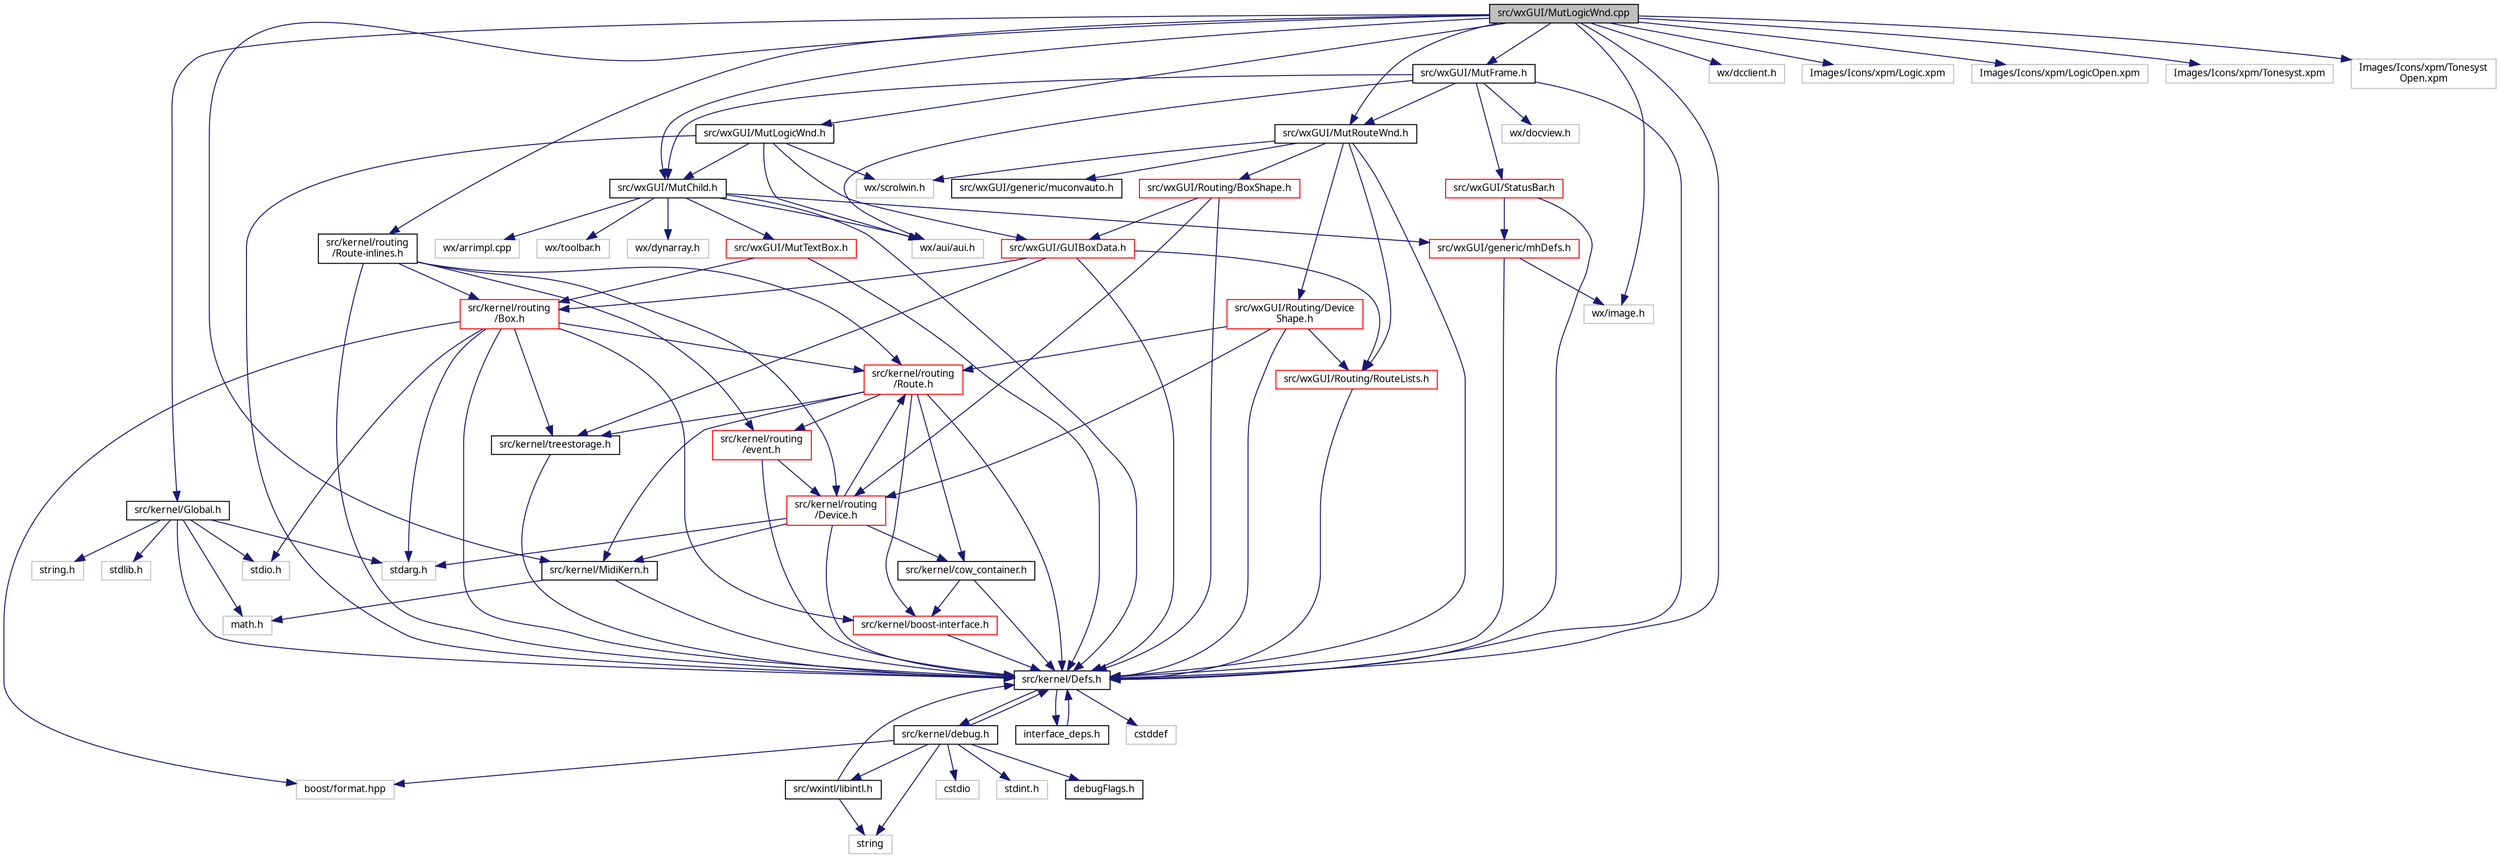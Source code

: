 digraph "src/wxGUI/MutLogicWnd.cpp"
{
  edge [fontname="Sans",fontsize="10",labelfontname="Sans",labelfontsize="10"];
  node [fontname="Sans",fontsize="10",shape=record];
  Node0 [label="src/wxGUI/MutLogicWnd.cpp",height=0.2,width=0.4,color="black", fillcolor="grey75", style="filled", fontcolor="black"];
  Node0 -> Node1 [color="midnightblue",fontsize="10",style="solid",fontname="Sans"];
  Node1 [label="src/kernel/Defs.h",height=0.2,width=0.4,color="black", fillcolor="white", style="filled",URL="$d1/d73/Defs_8h.html",tooltip="Common definitions. "];
  Node1 -> Node2 [color="midnightblue",fontsize="10",style="solid",fontname="Sans"];
  Node2 [label="interface_deps.h",height=0.2,width=0.4,color="black", fillcolor="white", style="filled",URL="$de/ddd/interface__deps_8h.html"];
  Node2 -> Node1 [color="midnightblue",fontsize="10",style="solid",fontname="Sans"];
  Node1 -> Node3 [color="midnightblue",fontsize="10",style="solid",fontname="Sans"];
  Node3 [label="cstddef",height=0.2,width=0.4,color="grey75", fillcolor="white", style="filled"];
  Node1 -> Node4 [color="midnightblue",fontsize="10",style="solid",fontname="Sans"];
  Node4 [label="src/kernel/debug.h",height=0.2,width=0.4,color="black", fillcolor="white", style="filled",URL="$db/d16/debug_8h.html"];
  Node4 -> Node1 [color="midnightblue",fontsize="10",style="solid",fontname="Sans"];
  Node4 -> Node5 [color="midnightblue",fontsize="10",style="solid",fontname="Sans"];
  Node5 [label="src/wxintl/libintl.h",height=0.2,width=0.4,color="black", fillcolor="white", style="filled",URL="$d4/d64/libintl_8h.html"];
  Node5 -> Node1 [color="midnightblue",fontsize="10",style="solid",fontname="Sans"];
  Node5 -> Node6 [color="midnightblue",fontsize="10",style="solid",fontname="Sans"];
  Node6 [label="string",height=0.2,width=0.4,color="grey75", fillcolor="white", style="filled"];
  Node4 -> Node6 [color="midnightblue",fontsize="10",style="solid",fontname="Sans"];
  Node4 -> Node7 [color="midnightblue",fontsize="10",style="solid",fontname="Sans"];
  Node7 [label="cstdio",height=0.2,width=0.4,color="grey75", fillcolor="white", style="filled"];
  Node4 -> Node8 [color="midnightblue",fontsize="10",style="solid",fontname="Sans"];
  Node8 [label="boost/format.hpp",height=0.2,width=0.4,color="grey75", fillcolor="white", style="filled"];
  Node4 -> Node9 [color="midnightblue",fontsize="10",style="solid",fontname="Sans"];
  Node9 [label="stdint.h",height=0.2,width=0.4,color="grey75", fillcolor="white", style="filled"];
  Node4 -> Node10 [color="midnightblue",fontsize="10",style="solid",fontname="Sans"];
  Node10 [label="debugFlags.h",height=0.2,width=0.4,color="black", fillcolor="white", style="filled",URL="$d4/dab/debugFlags_8h.html",tooltip="Debug flags for mutabor debug mode. "];
  Node0 -> Node11 [color="midnightblue",fontsize="10",style="solid",fontname="Sans"];
  Node11 [label="src/kernel/Global.h",height=0.2,width=0.4,color="black", fillcolor="white", style="filled",URL="$dd/d40/Global_8h.html",tooltip="Global definitions (formerly in mutabor DLL) "];
  Node11 -> Node1 [color="midnightblue",fontsize="10",style="solid",fontname="Sans"];
  Node11 -> Node12 [color="midnightblue",fontsize="10",style="solid",fontname="Sans"];
  Node12 [label="stdio.h",height=0.2,width=0.4,color="grey75", fillcolor="white", style="filled"];
  Node11 -> Node13 [color="midnightblue",fontsize="10",style="solid",fontname="Sans"];
  Node13 [label="stdlib.h",height=0.2,width=0.4,color="grey75", fillcolor="white", style="filled"];
  Node11 -> Node14 [color="midnightblue",fontsize="10",style="solid",fontname="Sans"];
  Node14 [label="stdarg.h",height=0.2,width=0.4,color="grey75", fillcolor="white", style="filled"];
  Node11 -> Node15 [color="midnightblue",fontsize="10",style="solid",fontname="Sans"];
  Node15 [label="string.h",height=0.2,width=0.4,color="grey75", fillcolor="white", style="filled"];
  Node11 -> Node16 [color="midnightblue",fontsize="10",style="solid",fontname="Sans"];
  Node16 [label="math.h",height=0.2,width=0.4,color="grey75", fillcolor="white", style="filled"];
  Node0 -> Node17 [color="midnightblue",fontsize="10",style="solid",fontname="Sans"];
  Node17 [label="src/kernel/MidiKern.h",height=0.2,width=0.4,color="black", fillcolor="white", style="filled",URL="$da/dfd/MidiKern_8h.html"];
  Node17 -> Node1 [color="midnightblue",fontsize="10",style="solid",fontname="Sans"];
  Node17 -> Node16 [color="midnightblue",fontsize="10",style="solid",fontname="Sans"];
  Node0 -> Node18 [color="midnightblue",fontsize="10",style="solid",fontname="Sans"];
  Node18 [label="src/kernel/routing\l/Route-inlines.h",height=0.2,width=0.4,color="black", fillcolor="white", style="filled",URL="$d2/d2c/Route-inlines_8h.html"];
  Node18 -> Node1 [color="midnightblue",fontsize="10",style="solid",fontname="Sans"];
  Node18 -> Node19 [color="midnightblue",fontsize="10",style="solid",fontname="Sans"];
  Node19 [label="src/kernel/routing\l/Route.h",height=0.2,width=0.4,color="red", fillcolor="white", style="filled",URL="$d1/d65/Route_8h.html",tooltip="Routing. "];
  Node19 -> Node1 [color="midnightblue",fontsize="10",style="solid",fontname="Sans"];
  Node19 -> Node20 [color="midnightblue",fontsize="10",style="solid",fontname="Sans"];
  Node20 [label="src/kernel/cow_container.h",height=0.2,width=0.4,color="black", fillcolor="white", style="filled",URL="$da/d28/cow__container_8h.html",tooltip="Copy on write container. "];
  Node20 -> Node1 [color="midnightblue",fontsize="10",style="solid",fontname="Sans"];
  Node20 -> Node21 [color="midnightblue",fontsize="10",style="solid",fontname="Sans"];
  Node21 [label="src/kernel/boost-interface.h",height=0.2,width=0.4,color="red", fillcolor="white", style="filled",URL="$d1/da4/boost-interface_8h.html",tooltip="Interface to the boost library. "];
  Node21 -> Node1 [color="midnightblue",fontsize="10",style="solid",fontname="Sans"];
  Node19 -> Node17 [color="midnightblue",fontsize="10",style="solid",fontname="Sans"];
  Node19 -> Node24 [color="midnightblue",fontsize="10",style="solid",fontname="Sans"];
  Node24 [label="src/kernel/treestorage.h",height=0.2,width=0.4,color="black", fillcolor="white", style="filled",URL="$db/dbe/treestorage_8h.html",tooltip="abstract class for tree like storage "];
  Node24 -> Node1 [color="midnightblue",fontsize="10",style="solid",fontname="Sans"];
  Node19 -> Node21 [color="midnightblue",fontsize="10",style="solid",fontname="Sans"];
  Node19 -> Node29 [color="midnightblue",fontsize="10",style="solid",fontname="Sans"];
  Node29 [label="src/kernel/routing\l/event.h",height=0.2,width=0.4,color="red", fillcolor="white", style="filled",URL="$dd/d20/event_8h.html"];
  Node29 -> Node1 [color="midnightblue",fontsize="10",style="solid",fontname="Sans"];
  Node29 -> Node30 [color="midnightblue",fontsize="10",style="solid",fontname="Sans"];
  Node30 [label="src/kernel/routing\l/Device.h",height=0.2,width=0.4,color="red", fillcolor="white", style="filled",URL="$de/d05/Device_8h.html",tooltip="Routing. "];
  Node30 -> Node1 [color="midnightblue",fontsize="10",style="solid",fontname="Sans"];
  Node30 -> Node20 [color="midnightblue",fontsize="10",style="solid",fontname="Sans"];
  Node30 -> Node19 [color="midnightblue",fontsize="10",style="solid",fontname="Sans"];
  Node30 -> Node17 [color="midnightblue",fontsize="10",style="solid",fontname="Sans"];
  Node30 -> Node14 [color="midnightblue",fontsize="10",style="solid",fontname="Sans"];
  Node18 -> Node30 [color="midnightblue",fontsize="10",style="solid",fontname="Sans"];
  Node18 -> Node44 [color="midnightblue",fontsize="10",style="solid",fontname="Sans"];
  Node44 [label="src/kernel/routing\l/Box.h",height=0.2,width=0.4,color="red", fillcolor="white", style="filled",URL="$de/d0f/Box_8h.html",tooltip="Mutabor Box for C++. "];
  Node44 -> Node1 [color="midnightblue",fontsize="10",style="solid",fontname="Sans"];
  Node44 -> Node24 [color="midnightblue",fontsize="10",style="solid",fontname="Sans"];
  Node44 -> Node21 [color="midnightblue",fontsize="10",style="solid",fontname="Sans"];
  Node44 -> Node19 [color="midnightblue",fontsize="10",style="solid",fontname="Sans"];
  Node44 -> Node14 [color="midnightblue",fontsize="10",style="solid",fontname="Sans"];
  Node44 -> Node12 [color="midnightblue",fontsize="10",style="solid",fontname="Sans"];
  Node44 -> Node8 [color="midnightblue",fontsize="10",style="solid",fontname="Sans"];
  Node18 -> Node29 [color="midnightblue",fontsize="10",style="solid",fontname="Sans"];
  Node0 -> Node50 [color="midnightblue",fontsize="10",style="solid",fontname="Sans"];
  Node50 [label="src/wxGUI/MutLogicWnd.h",height=0.2,width=0.4,color="black", fillcolor="white", style="filled",URL="$d6/d81/MutLogicWnd_8h.html"];
  Node50 -> Node1 [color="midnightblue",fontsize="10",style="solid",fontname="Sans"];
  Node50 -> Node51 [color="midnightblue",fontsize="10",style="solid",fontname="Sans"];
  Node51 [label="src/wxGUI/MutChild.h",height=0.2,width=0.4,color="black", fillcolor="white", style="filled",URL="$d2/df9/MutChild_8h.html",tooltip="Mutabor Mutabor Child Frame management. "];
  Node51 -> Node1 [color="midnightblue",fontsize="10",style="solid",fontname="Sans"];
  Node51 -> Node52 [color="midnightblue",fontsize="10",style="solid",fontname="Sans"];
  Node52 [label="src/wxGUI/generic/mhDefs.h",height=0.2,width=0.4,color="red", fillcolor="white", style="filled",URL="$d0/d68/mhDefs_8h.html"];
  Node52 -> Node1 [color="midnightblue",fontsize="10",style="solid",fontname="Sans"];
  Node52 -> Node56 [color="midnightblue",fontsize="10",style="solid",fontname="Sans"];
  Node56 [label="wx/image.h",height=0.2,width=0.4,color="grey75", fillcolor="white", style="filled"];
  Node51 -> Node66 [color="midnightblue",fontsize="10",style="solid",fontname="Sans"];
  Node66 [label="src/wxGUI/MutTextBox.h",height=0.2,width=0.4,color="red", fillcolor="white", style="filled",URL="$de/d3b/MutTextBox_8h.html",tooltip="Textbox for Lists. "];
  Node66 -> Node1 [color="midnightblue",fontsize="10",style="solid",fontname="Sans"];
  Node66 -> Node44 [color="midnightblue",fontsize="10",style="solid",fontname="Sans"];
  Node51 -> Node68 [color="midnightblue",fontsize="10",style="solid",fontname="Sans"];
  Node68 [label="wx/toolbar.h",height=0.2,width=0.4,color="grey75", fillcolor="white", style="filled"];
  Node51 -> Node69 [color="midnightblue",fontsize="10",style="solid",fontname="Sans"];
  Node69 [label="wx/dynarray.h",height=0.2,width=0.4,color="grey75", fillcolor="white", style="filled"];
  Node51 -> Node70 [color="midnightblue",fontsize="10",style="solid",fontname="Sans"];
  Node70 [label="wx/arrimpl.cpp",height=0.2,width=0.4,color="grey75", fillcolor="white", style="filled"];
  Node51 -> Node71 [color="midnightblue",fontsize="10",style="solid",fontname="Sans"];
  Node71 [label="wx/aui/aui.h",height=0.2,width=0.4,color="grey75", fillcolor="white", style="filled"];
  Node50 -> Node72 [color="midnightblue",fontsize="10",style="solid",fontname="Sans"];
  Node72 [label="src/wxGUI/GUIBoxData.h",height=0.2,width=0.4,color="red", fillcolor="white", style="filled",URL="$d5/df7/GUIBoxData_8h.html"];
  Node72 -> Node1 [color="midnightblue",fontsize="10",style="solid",fontname="Sans"];
  Node72 -> Node24 [color="midnightblue",fontsize="10",style="solid",fontname="Sans"];
  Node72 -> Node44 [color="midnightblue",fontsize="10",style="solid",fontname="Sans"];
  Node72 -> Node73 [color="midnightblue",fontsize="10",style="solid",fontname="Sans"];
  Node73 [label="src/wxGUI/Routing/RouteLists.h",height=0.2,width=0.4,color="red", fillcolor="white", style="filled",URL="$d4/d70/RouteLists_8h.html"];
  Node73 -> Node1 [color="midnightblue",fontsize="10",style="solid",fontname="Sans"];
  Node50 -> Node83 [color="midnightblue",fontsize="10",style="solid",fontname="Sans"];
  Node83 [label="wx/scrolwin.h",height=0.2,width=0.4,color="grey75", fillcolor="white", style="filled"];
  Node50 -> Node71 [color="midnightblue",fontsize="10",style="solid",fontname="Sans"];
  Node0 -> Node51 [color="midnightblue",fontsize="10",style="solid",fontname="Sans"];
  Node0 -> Node84 [color="midnightblue",fontsize="10",style="solid",fontname="Sans"];
  Node84 [label="src/wxGUI/MutFrame.h",height=0.2,width=0.4,color="black", fillcolor="white", style="filled",URL="$dd/db5/MutFrame_8h.html"];
  Node84 -> Node1 [color="midnightblue",fontsize="10",style="solid",fontname="Sans"];
  Node84 -> Node51 [color="midnightblue",fontsize="10",style="solid",fontname="Sans"];
  Node84 -> Node85 [color="midnightblue",fontsize="10",style="solid",fontname="Sans"];
  Node85 [label="src/wxGUI/MutRouteWnd.h",height=0.2,width=0.4,color="black", fillcolor="white", style="filled",URL="$d3/dd7/MutRouteWnd_8h.html"];
  Node85 -> Node1 [color="midnightblue",fontsize="10",style="solid",fontname="Sans"];
  Node85 -> Node73 [color="midnightblue",fontsize="10",style="solid",fontname="Sans"];
  Node85 -> Node77 [color="midnightblue",fontsize="10",style="solid",fontname="Sans"];
  Node77 [label="src/wxGUI/generic/muconvauto.h",height=0.2,width=0.4,color="black", fillcolor="white", style="filled",URL="$d1/dcd/muconvauto_8h.html",tooltip="Automatic Character set detection and conversion. "];
  Node85 -> Node86 [color="midnightblue",fontsize="10",style="solid",fontname="Sans"];
  Node86 [label="src/wxGUI/Routing/Device\lShape.h",height=0.2,width=0.4,color="red", fillcolor="white", style="filled",URL="$d9/d4d/DeviceShape_8h.html",tooltip="Device shape base class for route window. "];
  Node86 -> Node1 [color="midnightblue",fontsize="10",style="solid",fontname="Sans"];
  Node86 -> Node19 [color="midnightblue",fontsize="10",style="solid",fontname="Sans"];
  Node86 -> Node30 [color="midnightblue",fontsize="10",style="solid",fontname="Sans"];
  Node86 -> Node73 [color="midnightblue",fontsize="10",style="solid",fontname="Sans"];
  Node85 -> Node114 [color="midnightblue",fontsize="10",style="solid",fontname="Sans"];
  Node114 [label="src/wxGUI/Routing/BoxShape.h",height=0.2,width=0.4,color="red", fillcolor="white", style="filled",URL="$d9/d49/BoxShape_8h.html",tooltip="Box shape for route window. "];
  Node114 -> Node1 [color="midnightblue",fontsize="10",style="solid",fontname="Sans"];
  Node114 -> Node72 [color="midnightblue",fontsize="10",style="solid",fontname="Sans"];
  Node114 -> Node30 [color="midnightblue",fontsize="10",style="solid",fontname="Sans"];
  Node85 -> Node83 [color="midnightblue",fontsize="10",style="solid",fontname="Sans"];
  Node84 -> Node119 [color="midnightblue",fontsize="10",style="solid",fontname="Sans"];
  Node119 [label="src/wxGUI/StatusBar.h",height=0.2,width=0.4,color="red", fillcolor="white", style="filled",URL="$d9/d6e/StatusBar_8h.html"];
  Node119 -> Node1 [color="midnightblue",fontsize="10",style="solid",fontname="Sans"];
  Node119 -> Node52 [color="midnightblue",fontsize="10",style="solid",fontname="Sans"];
  Node84 -> Node71 [color="midnightblue",fontsize="10",style="solid",fontname="Sans"];
  Node84 -> Node79 [color="midnightblue",fontsize="10",style="solid",fontname="Sans"];
  Node79 [label="wx/docview.h",height=0.2,width=0.4,color="grey75", fillcolor="white", style="filled"];
  Node0 -> Node85 [color="midnightblue",fontsize="10",style="solid",fontname="Sans"];
  Node0 -> Node125 [color="midnightblue",fontsize="10",style="solid",fontname="Sans"];
  Node125 [label="wx/dcclient.h",height=0.2,width=0.4,color="grey75", fillcolor="white", style="filled"];
  Node0 -> Node56 [color="midnightblue",fontsize="10",style="solid",fontname="Sans"];
  Node0 -> Node126 [color="midnightblue",fontsize="10",style="solid",fontname="Sans"];
  Node126 [label="Images/Icons/xpm/Logic.xpm",height=0.2,width=0.4,color="grey75", fillcolor="white", style="filled"];
  Node0 -> Node127 [color="midnightblue",fontsize="10",style="solid",fontname="Sans"];
  Node127 [label="Images/Icons/xpm/LogicOpen.xpm",height=0.2,width=0.4,color="grey75", fillcolor="white", style="filled"];
  Node0 -> Node128 [color="midnightblue",fontsize="10",style="solid",fontname="Sans"];
  Node128 [label="Images/Icons/xpm/Tonesyst.xpm",height=0.2,width=0.4,color="grey75", fillcolor="white", style="filled"];
  Node0 -> Node129 [color="midnightblue",fontsize="10",style="solid",fontname="Sans"];
  Node129 [label="Images/Icons/xpm/Tonesyst\lOpen.xpm",height=0.2,width=0.4,color="grey75", fillcolor="white", style="filled"];
}
